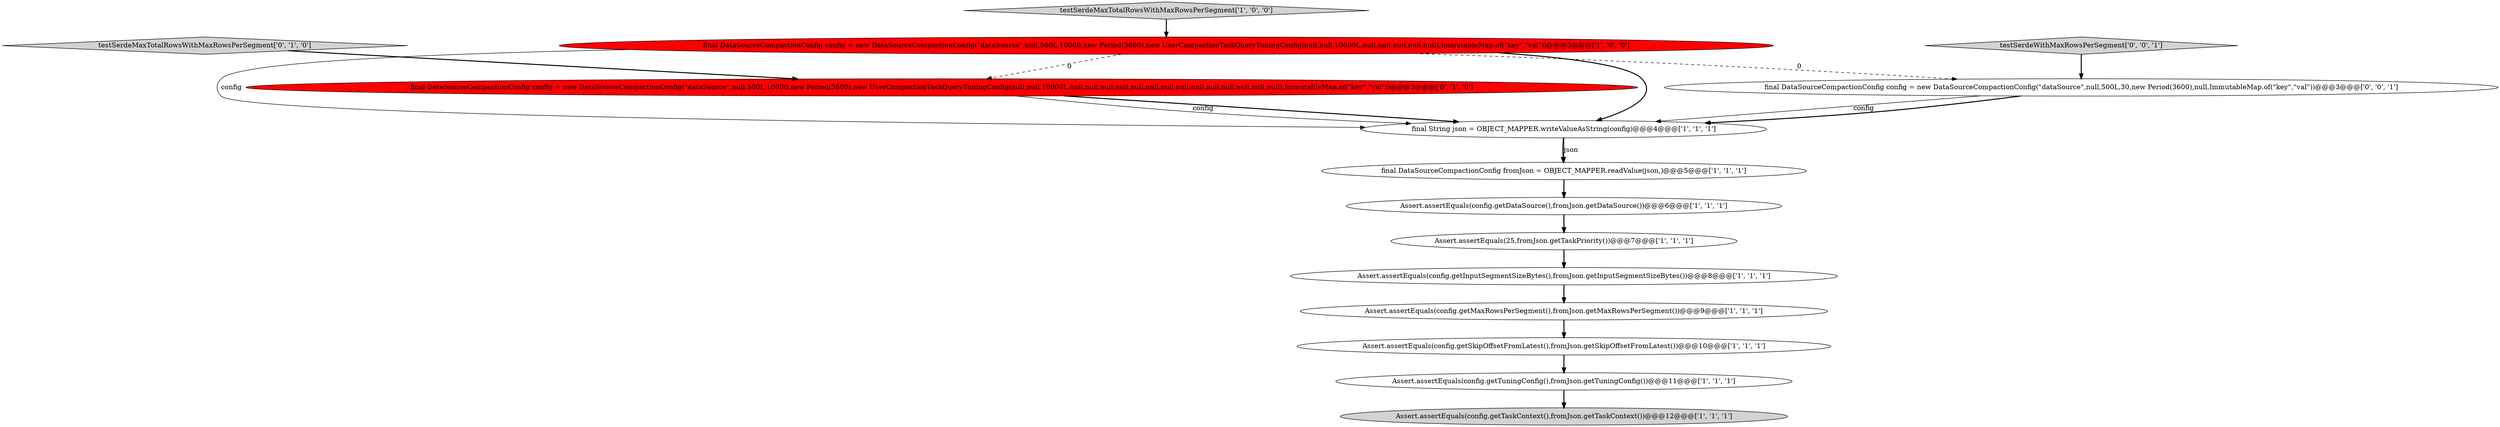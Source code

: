 digraph {
6 [style = filled, label = "Assert.assertEquals(config.getTuningConfig(),fromJson.getTuningConfig())@@@11@@@['1', '1', '1']", fillcolor = white, shape = ellipse image = "AAA0AAABBB1BBB"];
3 [style = filled, label = "testSerdeMaxTotalRowsWithMaxRowsPerSegment['1', '0', '0']", fillcolor = lightgray, shape = diamond image = "AAA0AAABBB1BBB"];
14 [style = filled, label = "testSerdeWithMaxRowsPerSegment['0', '0', '1']", fillcolor = lightgray, shape = diamond image = "AAA0AAABBB3BBB"];
4 [style = filled, label = "Assert.assertEquals(config.getMaxRowsPerSegment(),fromJson.getMaxRowsPerSegment())@@@9@@@['1', '1', '1']", fillcolor = white, shape = ellipse image = "AAA0AAABBB1BBB"];
7 [style = filled, label = "final DataSourceCompactionConfig config = new DataSourceCompactionConfig(\"dataSource\",null,500L,10000,new Period(3600),new UserCompactionTaskQueryTuningConfig(null,null,10000L,null,null,null,null,null),ImmutableMap.of(\"key\",\"val\"))@@@3@@@['1', '0', '0']", fillcolor = red, shape = ellipse image = "AAA1AAABBB1BBB"];
9 [style = filled, label = "Assert.assertEquals(config.getInputSegmentSizeBytes(),fromJson.getInputSegmentSizeBytes())@@@8@@@['1', '1', '1']", fillcolor = white, shape = ellipse image = "AAA0AAABBB1BBB"];
0 [style = filled, label = "Assert.assertEquals(config.getTaskContext(),fromJson.getTaskContext())@@@12@@@['1', '1', '1']", fillcolor = lightgray, shape = ellipse image = "AAA0AAABBB1BBB"];
8 [style = filled, label = "Assert.assertEquals(config.getDataSource(),fromJson.getDataSource())@@@6@@@['1', '1', '1']", fillcolor = white, shape = ellipse image = "AAA0AAABBB1BBB"];
10 [style = filled, label = "Assert.assertEquals(25,fromJson.getTaskPriority())@@@7@@@['1', '1', '1']", fillcolor = white, shape = ellipse image = "AAA0AAABBB1BBB"];
11 [style = filled, label = "final DataSourceCompactionConfig config = new DataSourceCompactionConfig(\"dataSource\",null,500L,10000,new Period(3600),new UserCompactionTaskQueryTuningConfig(null,null,10000L,null,null,null,null,null,null,null,null,null,null,null,null,null,null),ImmutableMap.of(\"key\",\"val\"))@@@3@@@['0', '1', '0']", fillcolor = red, shape = ellipse image = "AAA1AAABBB2BBB"];
1 [style = filled, label = "final String json = OBJECT_MAPPER.writeValueAsString(config)@@@4@@@['1', '1', '1']", fillcolor = white, shape = ellipse image = "AAA0AAABBB1BBB"];
13 [style = filled, label = "final DataSourceCompactionConfig config = new DataSourceCompactionConfig(\"dataSource\",null,500L,30,new Period(3600),null,ImmutableMap.of(\"key\",\"val\"))@@@3@@@['0', '0', '1']", fillcolor = white, shape = ellipse image = "AAA0AAABBB3BBB"];
12 [style = filled, label = "testSerdeMaxTotalRowsWithMaxRowsPerSegment['0', '1', '0']", fillcolor = lightgray, shape = diamond image = "AAA0AAABBB2BBB"];
2 [style = filled, label = "Assert.assertEquals(config.getSkipOffsetFromLatest(),fromJson.getSkipOffsetFromLatest())@@@10@@@['1', '1', '1']", fillcolor = white, shape = ellipse image = "AAA0AAABBB1BBB"];
5 [style = filled, label = "final DataSourceCompactionConfig fromJson = OBJECT_MAPPER.readValue(json,)@@@5@@@['1', '1', '1']", fillcolor = white, shape = ellipse image = "AAA0AAABBB1BBB"];
1->5 [style = bold, label=""];
7->11 [style = dashed, label="0"];
5->8 [style = bold, label=""];
8->10 [style = bold, label=""];
10->9 [style = bold, label=""];
7->1 [style = solid, label="config"];
7->1 [style = bold, label=""];
4->2 [style = bold, label=""];
6->0 [style = bold, label=""];
14->13 [style = bold, label=""];
1->5 [style = solid, label="json"];
3->7 [style = bold, label=""];
11->1 [style = bold, label=""];
2->6 [style = bold, label=""];
11->1 [style = solid, label="config"];
13->1 [style = solid, label="config"];
13->1 [style = bold, label=""];
9->4 [style = bold, label=""];
7->13 [style = dashed, label="0"];
12->11 [style = bold, label=""];
}
